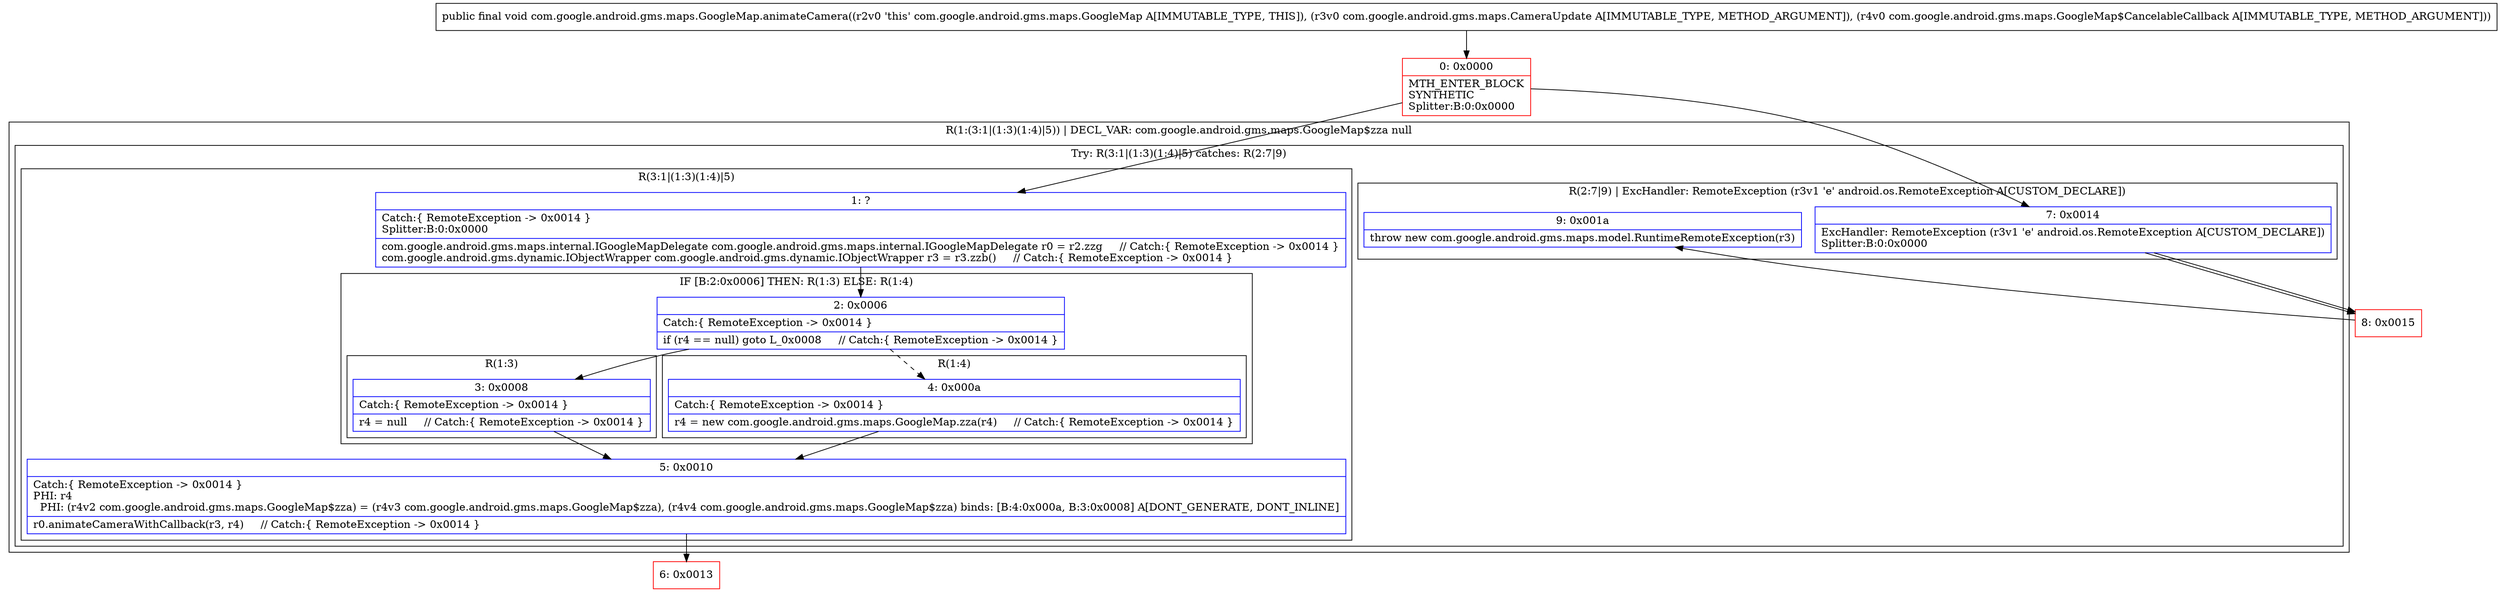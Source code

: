 digraph "CFG forcom.google.android.gms.maps.GoogleMap.animateCamera(Lcom\/google\/android\/gms\/maps\/CameraUpdate;Lcom\/google\/android\/gms\/maps\/GoogleMap$CancelableCallback;)V" {
subgraph cluster_Region_561682326 {
label = "R(1:(3:1|(1:3)(1:4)|5)) | DECL_VAR: com.google.android.gms.maps.GoogleMap$zza null\l";
node [shape=record,color=blue];
subgraph cluster_TryCatchRegion_304158933 {
label = "Try: R(3:1|(1:3)(1:4)|5) catches: R(2:7|9)";
node [shape=record,color=blue];
subgraph cluster_Region_777649885 {
label = "R(3:1|(1:3)(1:4)|5)";
node [shape=record,color=blue];
Node_1 [shape=record,label="{1\:\ ?|Catch:\{ RemoteException \-\> 0x0014 \}\lSplitter:B:0:0x0000\l|com.google.android.gms.maps.internal.IGoogleMapDelegate com.google.android.gms.maps.internal.IGoogleMapDelegate r0 = r2.zzg     \/\/ Catch:\{ RemoteException \-\> 0x0014 \}\lcom.google.android.gms.dynamic.IObjectWrapper com.google.android.gms.dynamic.IObjectWrapper r3 = r3.zzb()     \/\/ Catch:\{ RemoteException \-\> 0x0014 \}\l}"];
subgraph cluster_IfRegion_1401404577 {
label = "IF [B:2:0x0006] THEN: R(1:3) ELSE: R(1:4)";
node [shape=record,color=blue];
Node_2 [shape=record,label="{2\:\ 0x0006|Catch:\{ RemoteException \-\> 0x0014 \}\l|if (r4 == null) goto L_0x0008     \/\/ Catch:\{ RemoteException \-\> 0x0014 \}\l}"];
subgraph cluster_Region_1922625210 {
label = "R(1:3)";
node [shape=record,color=blue];
Node_3 [shape=record,label="{3\:\ 0x0008|Catch:\{ RemoteException \-\> 0x0014 \}\l|r4 = null     \/\/ Catch:\{ RemoteException \-\> 0x0014 \}\l}"];
}
subgraph cluster_Region_838217185 {
label = "R(1:4)";
node [shape=record,color=blue];
Node_4 [shape=record,label="{4\:\ 0x000a|Catch:\{ RemoteException \-\> 0x0014 \}\l|r4 = new com.google.android.gms.maps.GoogleMap.zza(r4)     \/\/ Catch:\{ RemoteException \-\> 0x0014 \}\l}"];
}
}
Node_5 [shape=record,label="{5\:\ 0x0010|Catch:\{ RemoteException \-\> 0x0014 \}\lPHI: r4 \l  PHI: (r4v2 com.google.android.gms.maps.GoogleMap$zza) = (r4v3 com.google.android.gms.maps.GoogleMap$zza), (r4v4 com.google.android.gms.maps.GoogleMap$zza) binds: [B:4:0x000a, B:3:0x0008] A[DONT_GENERATE, DONT_INLINE]\l|r0.animateCameraWithCallback(r3, r4)     \/\/ Catch:\{ RemoteException \-\> 0x0014 \}\l}"];
}
subgraph cluster_Region_359140307 {
label = "R(2:7|9) | ExcHandler: RemoteException (r3v1 'e' android.os.RemoteException A[CUSTOM_DECLARE])\l";
node [shape=record,color=blue];
Node_7 [shape=record,label="{7\:\ 0x0014|ExcHandler: RemoteException (r3v1 'e' android.os.RemoteException A[CUSTOM_DECLARE])\lSplitter:B:0:0x0000\l}"];
Node_9 [shape=record,label="{9\:\ 0x001a|throw new com.google.android.gms.maps.model.RuntimeRemoteException(r3)\l}"];
}
}
}
subgraph cluster_Region_359140307 {
label = "R(2:7|9) | ExcHandler: RemoteException (r3v1 'e' android.os.RemoteException A[CUSTOM_DECLARE])\l";
node [shape=record,color=blue];
Node_7 [shape=record,label="{7\:\ 0x0014|ExcHandler: RemoteException (r3v1 'e' android.os.RemoteException A[CUSTOM_DECLARE])\lSplitter:B:0:0x0000\l}"];
Node_9 [shape=record,label="{9\:\ 0x001a|throw new com.google.android.gms.maps.model.RuntimeRemoteException(r3)\l}"];
}
Node_0 [shape=record,color=red,label="{0\:\ 0x0000|MTH_ENTER_BLOCK\lSYNTHETIC\lSplitter:B:0:0x0000\l}"];
Node_6 [shape=record,color=red,label="{6\:\ 0x0013}"];
Node_8 [shape=record,color=red,label="{8\:\ 0x0015}"];
MethodNode[shape=record,label="{public final void com.google.android.gms.maps.GoogleMap.animateCamera((r2v0 'this' com.google.android.gms.maps.GoogleMap A[IMMUTABLE_TYPE, THIS]), (r3v0 com.google.android.gms.maps.CameraUpdate A[IMMUTABLE_TYPE, METHOD_ARGUMENT]), (r4v0 com.google.android.gms.maps.GoogleMap$CancelableCallback A[IMMUTABLE_TYPE, METHOD_ARGUMENT])) }"];
MethodNode -> Node_0;
Node_1 -> Node_2;
Node_2 -> Node_3;
Node_2 -> Node_4[style=dashed];
Node_3 -> Node_5;
Node_4 -> Node_5;
Node_5 -> Node_6;
Node_7 -> Node_8;
Node_7 -> Node_8;
Node_0 -> Node_1;
Node_0 -> Node_7;
Node_8 -> Node_9;
}

